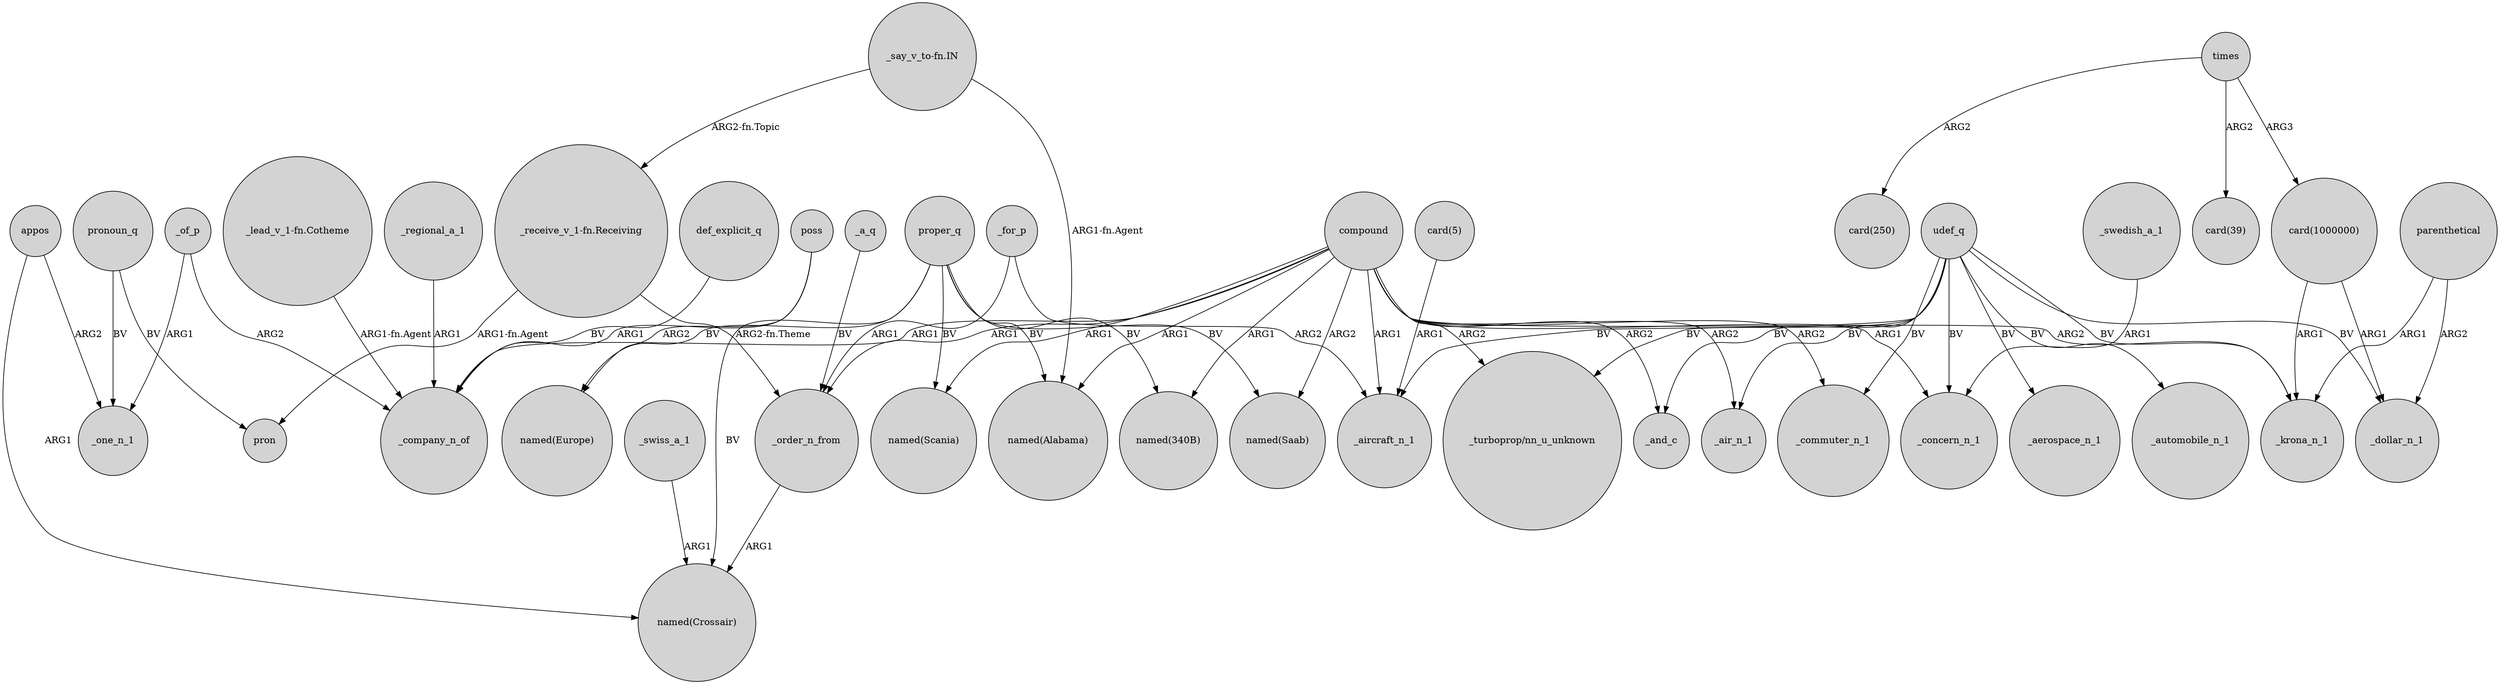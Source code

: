 digraph {
	node [shape=circle style=filled]
	"card(1000000)" -> _dollar_n_1 [label=ARG1]
	udef_q -> _air_n_1 [label=BV]
	"_say_v_to-fn.IN" -> "_receive_v_1-fn.Receiving" [label="ARG2-fn.Topic"]
	appos -> _one_n_1 [label=ARG2]
	_for_p -> _order_n_from [label=ARG1]
	udef_q -> _aerospace_n_1 [label=BV]
	_a_q -> _order_n_from [label=BV]
	_swedish_a_1 -> _concern_n_1 [label=ARG1]
	parenthetical -> _krona_n_1 [label=ARG1]
	udef_q -> _automobile_n_1 [label=BV]
	parenthetical -> _dollar_n_1 [label=ARG2]
	poss -> "named(Europe)" [label=ARG2]
	compound -> _aircraft_n_1 [label=ARG1]
	proper_q -> "named(Crossair)" [label=BV]
	times -> "card(250)" [label=ARG2]
	udef_q -> _commuter_n_1 [label=BV]
	proper_q -> "named(340B)" [label=BV]
	_swiss_a_1 -> "named(Crossair)" [label=ARG1]
	_for_p -> _aircraft_n_1 [label=ARG2]
	appos -> "named(Crossair)" [label=ARG1]
	_of_p -> _one_n_1 [label=ARG1]
	udef_q -> _aircraft_n_1 [label=BV]
	udef_q -> "_turboprop/nn_u_unknown" [label=BV]
	"_receive_v_1-fn.Receiving" -> pron [label="ARG1-fn.Agent"]
	proper_q -> "named(Scania)" [label=BV]
	def_explicit_q -> _company_n_of [label=BV]
	compound -> _company_n_of [label=ARG1]
	pronoun_q -> pron [label=BV]
	compound -> "named(Saab)" [label=ARG2]
	compound -> _commuter_n_1 [label=ARG2]
	compound -> _and_c [label=ARG2]
	"card(5)" -> _aircraft_n_1 [label=ARG1]
	times -> "card(1000000)" [label=ARG3]
	udef_q -> _concern_n_1 [label=BV]
	proper_q -> "named(Europe)" [label=BV]
	udef_q -> _krona_n_1 [label=BV]
	compound -> _krona_n_1 [label=ARG2]
	_order_n_from -> "named(Crossair)" [label=ARG1]
	pronoun_q -> _one_n_1 [label=BV]
	"_lead_v_1-fn.Cotheme" -> _company_n_of [label="ARG1-fn.Agent"]
	compound -> _air_n_1 [label=ARG2]
	proper_q -> "named(Saab)" [label=BV]
	compound -> "_turboprop/nn_u_unknown" [label=ARG2]
	"_say_v_to-fn.IN" -> "named(Alabama)" [label="ARG1-fn.Agent"]
	compound -> "named(Scania)" [label=ARG1]
	compound -> _order_n_from [label=ARG1]
	compound -> "named(340B)" [label=ARG1]
	poss -> _company_n_of [label=ARG1]
	proper_q -> "named(Alabama)" [label=BV]
	_regional_a_1 -> _company_n_of [label=ARG1]
	"card(1000000)" -> _krona_n_1 [label=ARG1]
	udef_q -> _and_c [label=BV]
	"_receive_v_1-fn.Receiving" -> _order_n_from [label="ARG2-fn.Theme"]
	compound -> _concern_n_1 [label=ARG1]
	_of_p -> _company_n_of [label=ARG2]
	compound -> "named(Alabama)" [label=ARG1]
	udef_q -> _dollar_n_1 [label=BV]
	times -> "card(39)" [label=ARG2]
}
